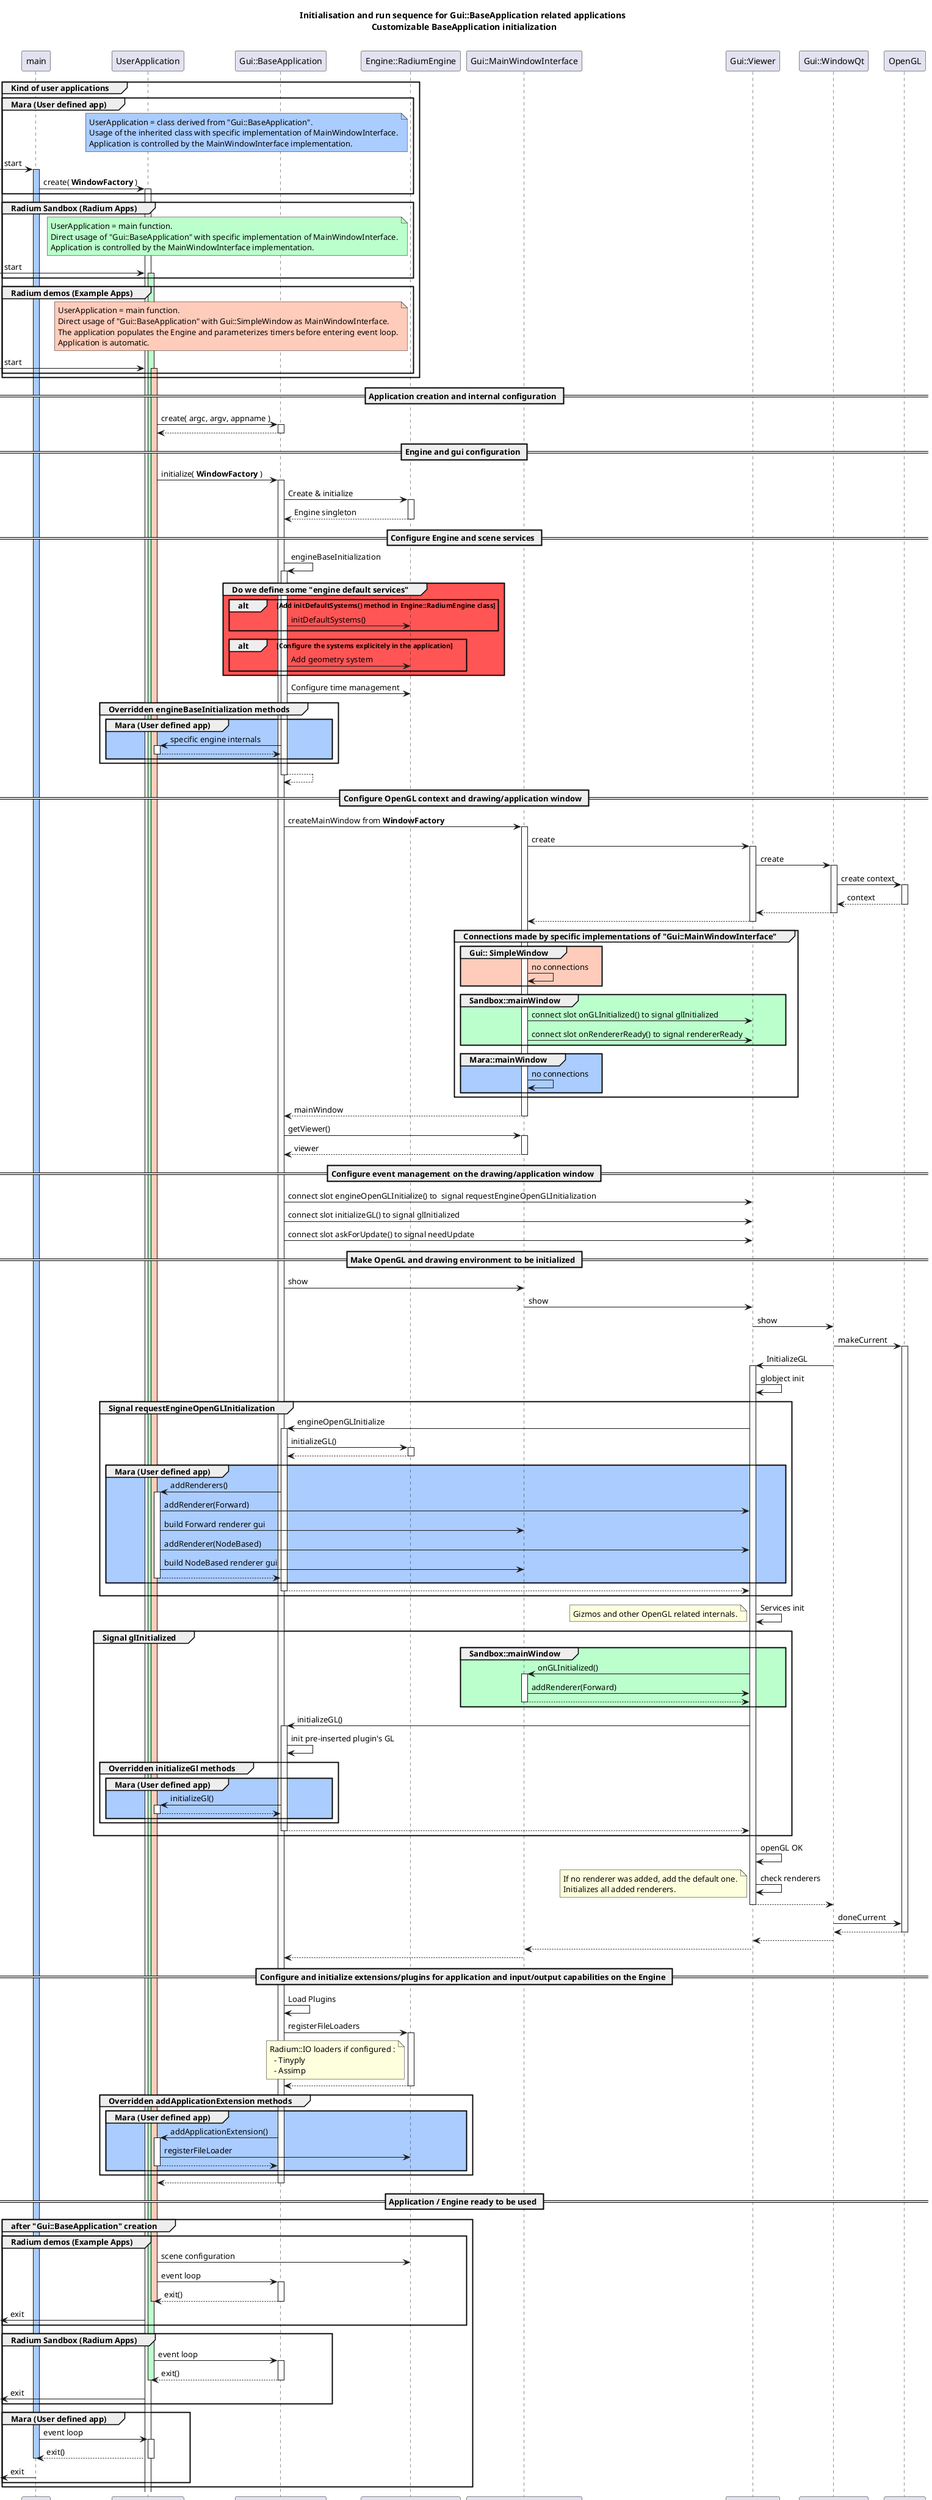 @startuml
'https://plantuml.com/sequence-diagram

title Initialisation and run sequence for Gui::BaseApplication related applications \n Customizable BaseApplication initialization \n

participant main
participant UserApplication
participant "Gui::BaseApplication"
participant "Engine::RadiumEngine"
participant "Gui::MainWindowInterface"
participant "Gui::Viewer"
participant "Gui::WindowQt"
participant OpenGL

group Kind of user applications
    group Mara (User defined app)
    note left of "Engine::RadiumEngine" #AACCFF
    UserApplication = class derived from "Gui::BaseApplication".
    Usage of the inherited class with specific implementation of MainWindowInterface.
    Application is controlled by the MainWindowInterface implementation.
    end note
    -> main : start
    activate main #AACCFF
    main -> UserApplication ++ : create( **WindowFactory** )

    end

    group Radium Sandbox (Radium Apps)
    note left of "Engine::RadiumEngine" #BBFFCC
    UserApplication = main function.
    Direct usage of "Gui::BaseApplication" with specific implementation of MainWindowInterface.
    Application is controlled by the MainWindowInterface implementation.
    end note
    -> UserApplication : start
    activate UserApplication #BBFFCC
    end

    group Radium demos (Example Apps)
    note left of "Engine::RadiumEngine" #FFCCBB
    UserApplication = main function.
    Direct usage of "Gui::BaseApplication" with Gui::SimpleWindow as MainWindowInterface.
    The application populates the Engine and parameterizes timers before entering event loop.
    Application is automatic.
    end note
    -> UserApplication : start
    activate UserApplication #FFCCBB
    end
end

== Application creation and internal configuration ==
UserApplication -> "Gui::BaseApplication" ++ : create( argc, argv, appname )
return

== Engine and gui configuration ==
UserApplication -> "Gui::BaseApplication" ++ : initialize( **WindowFactory** )

"Gui::BaseApplication" -> "Engine::RadiumEngine" ++ : Create & initialize
return Engine singleton

== Configure Engine and scene services ==
"Gui::BaseApplication" -> "Gui::BaseApplication" ++ : engineBaseInitialization
group #FF5555 Do we define some "engine default services"
alt Add initDefaultSystems() method in Engine::RadiumEngine class
"Gui::BaseApplication" -> "Engine::RadiumEngine" : initDefaultSystems()
end
alt Configure the systems explicitely in the application
"Gui::BaseApplication" -> "Engine::RadiumEngine" : Add geometry system
end
end

"Gui::BaseApplication" -> "Engine::RadiumEngine" : Configure time management
group Overridden engineBaseInitialization methods
    group #AACCFF Mara (User defined app)
    "Gui::BaseApplication" -> UserApplication ++ : specific engine internals
    return
    end
end
return

== Configure OpenGL context and drawing/application window ==
"Gui::BaseApplication" -> "Gui::MainWindowInterface" ++ : createMainWindow from **WindowFactory**
        "Gui::MainWindowInterface" -> "Gui::Viewer" ++ : create
            "Gui::Viewer" -> "Gui::WindowQt" ++ : create
                "Gui::WindowQt" -> OpenGL ++ : create context
                return context
            return
        return
        group Connections made by specific implementations of "Gui::MainWindowInterface"
            group #FFCCBB  Gui:: SimpleWindow
            "Gui::MainWindowInterface" -> "Gui::MainWindowInterface" : no connections
            end
            group #BBFFCC Sandbox::mainWindow
            "Gui::MainWindowInterface" -> "Gui::Viewer" : connect slot onGLInitialized() to signal glInitialized
            "Gui::MainWindowInterface" -> "Gui::Viewer" : connect slot onRendererReady() to signal rendererReady
            end
            group #AACCFF Mara::mainWindow
            "Gui::MainWindowInterface" -> "Gui::MainWindowInterface" : no connections
            end
        end
return mainWindow

"Gui::BaseApplication" -> "Gui::MainWindowInterface" ++ : getViewer()
return viewer

== Configure event management on the drawing/application window ==

"Gui::BaseApplication" -> "Gui::Viewer" : connect slot engineOpenGLInitialize() to  signal requestEngineOpenGLInitialization

"Gui::BaseApplication" -> "Gui::Viewer" : connect slot initializeGL() to signal glInitialized
"Gui::BaseApplication" -> "Gui::Viewer" : connect slot askForUpdate() to signal needUpdate

== Make OpenGL and drawing environment to be initialized ==
"Gui::BaseApplication" -> "Gui::MainWindowInterface" : show
    "Gui::MainWindowInterface" -> "Gui::Viewer" : show
    "Gui::Viewer" -> "Gui::WindowQt" : show
    "Gui::WindowQt" -> OpenGL ++ : makeCurrent
    "Gui::WindowQt" -> "Gui::Viewer" ++ : InitializeGL
        "Gui::Viewer" -> "Gui::Viewer" : globject init
        group Signal requestEngineOpenGLInitialization
        "Gui::Viewer" -> "Gui::BaseApplication" ++ : engineOpenGLInitialize
            "Gui::BaseApplication" -> "Engine::RadiumEngine" ++ : initializeGL()
            return
            group #AACCFF Mara (User defined app)
            "Gui::BaseApplication" -> UserApplication ++: addRenderers()
                UserApplication -> "Gui::Viewer" : addRenderer(Forward)
                UserApplication -> "Gui::MainWindowInterface" : build Forward renderer gui
                UserApplication -> "Gui::Viewer" : addRenderer(NodeBased)
                UserApplication -> "Gui::MainWindowInterface" : build NodeBased renderer gui
            return
            end
        return
        end
        "Gui::Viewer" -> "Gui::Viewer" : Services init
        note left
        Gizmos and other OpenGL related internals.
        end note
        group Signal glInitialized
            group #BBFFCC Sandbox::mainWindow
            "Gui::MainWindowInterface" <- "Gui::Viewer" ++: onGLInitialized()
            "Gui::MainWindowInterface" -> "Gui::Viewer" : addRenderer(Forward)
            return
            end

            "Gui::BaseApplication" <- "Gui::Viewer" ++ : initializeGL()
            "Gui::BaseApplication" -> "Gui::BaseApplication" : init pre-inserted plugin's GL
            group Overridden initializeGl methods
                group #AACCFF Mara (User defined app)
                "Gui::BaseApplication" -> UserApplication ++ : initializeGl()
                return
                end
            end
            return
        end
        "Gui::Viewer" -> "Gui::Viewer" : openGL OK
        "Gui::Viewer" -> "Gui::Viewer" : check renderers
        note left
        If no renderer was added, add the default one.
        Initializes all added renderers.
        end note
    return

    "Gui::WindowQt" -> OpenGL : doneCurrent
    return
    "Gui::WindowQt" --> "Gui::Viewer"
    "Gui::Viewer" --> "Gui::MainWindowInterface"
    "Gui::MainWindowInterface" --> "Gui::BaseApplication"
== Configure and initialize extensions/plugins for application and input/output capabilities on the Engine ==
    "Gui::BaseApplication" -> "Gui::BaseApplication" : Load Plugins
    "Gui::BaseApplication" -> "Engine::RadiumEngine" ++ : registerFileLoaders
    note left of "Engine::RadiumEngine"
    Radium::IO loaders if configured :
      - Tinyply
      - Assimp
    end note
    return
    group Overridden addApplicationExtension methods
        group #AACCFF Mara (User defined app)
        "Gui::BaseApplication" -> UserApplication ++ : addApplicationExtension()
        UserApplication -> "Engine::RadiumEngine" : registerFileLoader
        return
        end
    end
return
== Application / Engine ready to be used ==
group after "Gui::BaseApplication" creation

    group Radium demos (Example Apps)

        UserApplication -> "Engine::RadiumEngine" : scene configuration
        UserApplication -> "Gui::BaseApplication" ++: event loop
        return exit()
        deactivate UserApplication #FFCCBB
        <- UserApplication : exit
    end
    group Radium Sandbox (Radium Apps)

        UserApplication -> "Gui::BaseApplication" ++: event loop
        return  exit()
        deactivate UserApplication #BBFFCC
        <- UserApplication : exit
    end

    group Mara (User defined app)
        main -> UserApplication ++: event loop
        return exit()
        deactivate main #AACCFF
        <- main : exit
    end
end


@enduml
